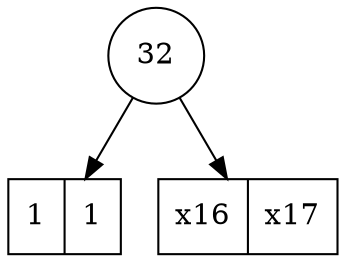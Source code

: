 digraph G {
	Dec_0_1 [shape=circle, label="32"]
	Dec_0_1 -> Ele_1_11
	Ele_1_11 [shape=record,label="<f0> 1|<f1> 1"]
	Dec_0_1 -> Ele_1_12
	Ele_1_12 [shape=record,label="<f0> x16|<f1> x17"]
}
